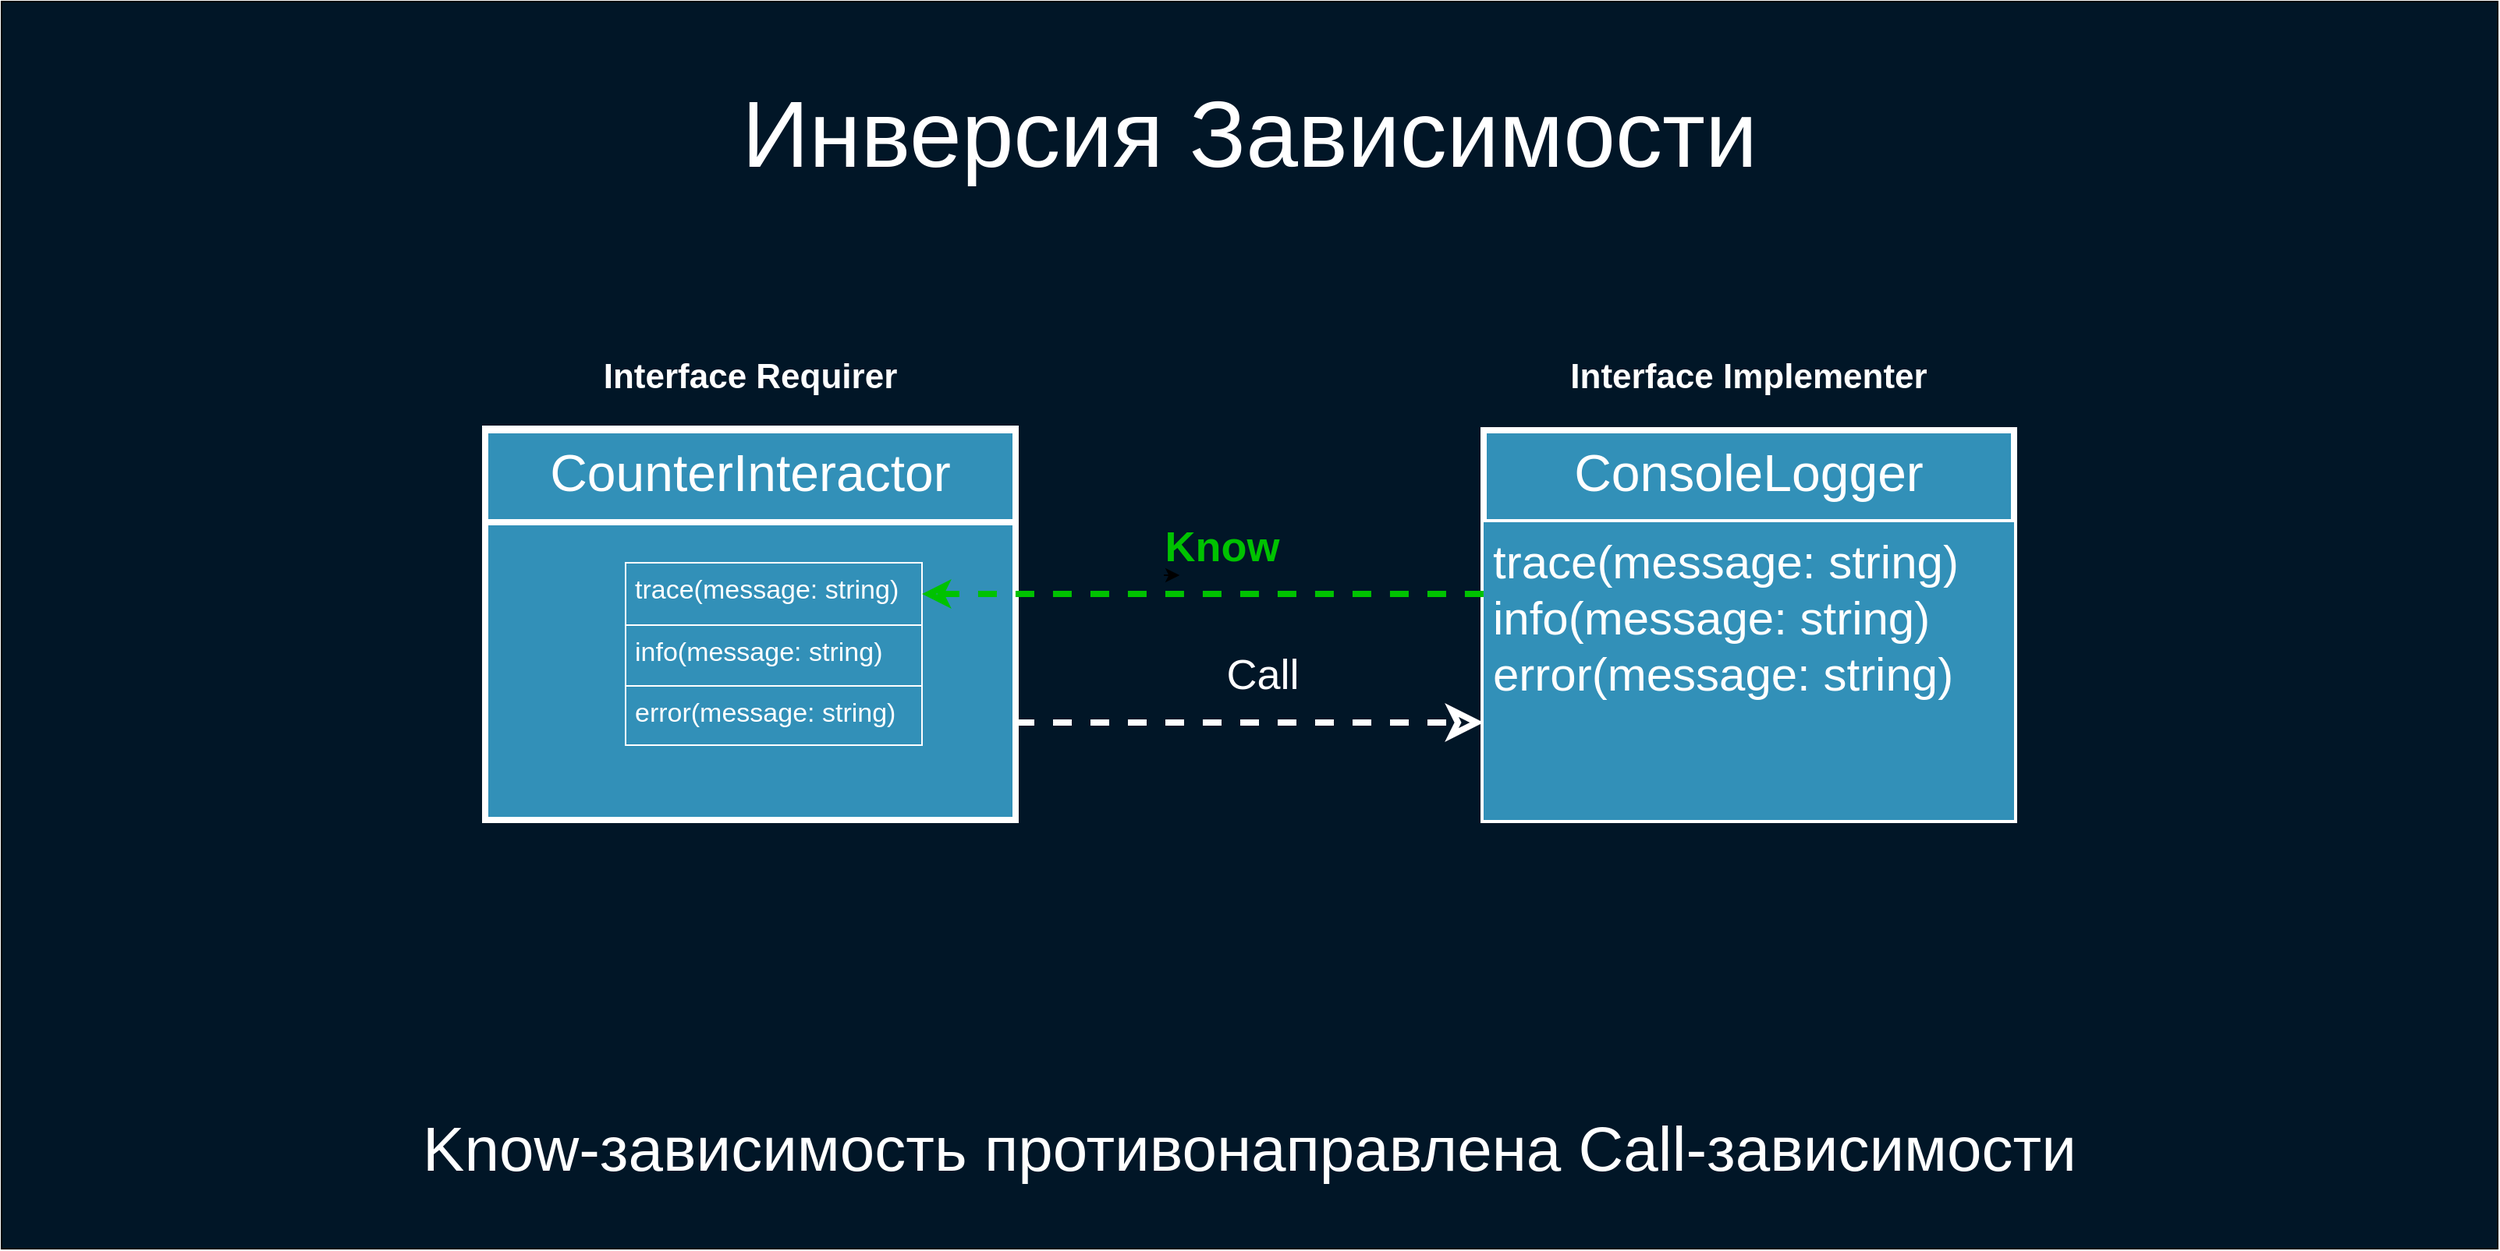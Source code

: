 <mxfile version="13.0.3" type="device"><diagram name="Page-1" id="b5b7bab2-c9e2-2cf4-8b2a-24fd1a2a6d21"><mxGraphModel dx="4154" dy="967" grid="1" gridSize="10" guides="1" tooltips="1" connect="1" arrows="1" fold="1" page="1" pageScale="1" pageWidth="827" pageHeight="1169" background="#ffffff" math="0" shadow="0"><root><mxCell id="0"/><mxCell id="1" parent="0"/><mxCell id="crDRbli0xWPwZ9U8P9Jx-28" value="" style="rounded=0;whiteSpace=wrap;html=1;fillColor=#011627;fontSize=30;fontColor=#FFFFFF;strokeColor=#000000;" parent="1" vertex="1"><mxGeometry x="-1860" y="90" width="1600" height="800" as="geometry"/></mxCell><mxCell id="cLPxnj6lvpPJeD9SZapH-14" value="" style="group" vertex="1" connectable="0" parent="1"><mxGeometry x="-1550" y="364" width="340" height="250" as="geometry"/></mxCell><mxCell id="cLPxnj6lvpPJeD9SZapH-4" value="InterfaceRequirer" style="swimlane;fontStyle=0;align=center;verticalAlign=top;childLayout=stackLayout;horizontal=1;startSize=59;horizontalStack=0;resizeParent=1;resizeParentMax=0;resizeLast=0;collapsible=1;marginBottom=0;strokeColor=#FFFFFF;strokeWidth=4;fillColor=#3290B8;fontSize=33;fontColor=#FFFFFF;labelBackgroundColor=none;" vertex="1" parent="cLPxnj6lvpPJeD9SZapH-14"><mxGeometry width="340" height="250" as="geometry"/></mxCell><mxCell id="cLPxnj6lvpPJeD9SZapH-5" value="" style="text;strokeColor=none;fillColor=#3290B8;align=left;verticalAlign=top;spacingLeft=4;spacingRight=4;overflow=hidden;rotatable=0;points=[[0,0.5],[1,0.5]];portConstraint=eastwest;fontColor=#FFFFFF;fontSize=30;labelBackgroundColor=none;" vertex="1" parent="cLPxnj6lvpPJeD9SZapH-4"><mxGeometry y="59" width="340" height="191" as="geometry"/></mxCell><mxCell id="cLPxnj6lvpPJeD9SZapH-7" value="trace(message: string)" style="text;strokeColor=#FFFFFF;fillColor=#3290B8;align=left;verticalAlign=top;spacingLeft=4;spacingRight=4;overflow=hidden;rotatable=0;points=[[0,0.5],[1,0.5]];portConstraint=eastwest;fontColor=#FFFFFF;fontSize=17;labelBackgroundColor=none;" vertex="1" parent="cLPxnj6lvpPJeD9SZapH-14"><mxGeometry x="90" y="86" width="190" height="40" as="geometry"/></mxCell><mxCell id="cLPxnj6lvpPJeD9SZapH-8" value="info(message: string)" style="text;strokeColor=#FFFFFF;fillColor=#3290B8;align=left;verticalAlign=top;spacingLeft=4;spacingRight=4;overflow=hidden;rotatable=0;points=[[0,0.5],[1,0.5]];portConstraint=eastwest;fontColor=#FFFFFF;fontSize=17;labelBackgroundColor=none;" vertex="1" parent="cLPxnj6lvpPJeD9SZapH-14"><mxGeometry x="90" y="126" width="190" height="39" as="geometry"/></mxCell><mxCell id="cLPxnj6lvpPJeD9SZapH-9" value="error(message: string)" style="text;strokeColor=#FFFFFF;fillColor=#3290B8;align=left;verticalAlign=top;spacingLeft=4;spacingRight=4;overflow=hidden;rotatable=0;points=[[0,0.5],[1,0.5]];portConstraint=eastwest;fontColor=#FFFFFF;fontSize=17;labelBackgroundColor=none;" vertex="1" parent="cLPxnj6lvpPJeD9SZapH-14"><mxGeometry x="90" y="165" width="190" height="38" as="geometry"/></mxCell><mxCell id="jOwIxk3vogOaWyEmxDxG-9" value="Инверсия Зависимости" style="text;html=1;strokeColor=none;fillColor=none;align=center;verticalAlign=middle;whiteSpace=wrap;rounded=0;fontSize=60;fontColor=#FFFFFF;" parent="1" vertex="1"><mxGeometry x="-1679.06" y="140" width="1238.13" height="70" as="geometry"/></mxCell><mxCell id="HJhdJmxSS5BMoj7pObH_-2" style="edgeStyle=orthogonalEdgeStyle;rounded=0;orthogonalLoop=1;jettySize=auto;html=1;exitX=0.5;exitY=1;exitDx=0;exitDy=0;entryX=0.553;entryY=0.974;entryDx=0;entryDy=0;entryPerimeter=0;fontSize=33;fontColor=#FFFFFF;" parent="1" edge="1"><mxGeometry relative="1" as="geometry"><mxPoint x="-1115.0" y="458" as="sourcePoint"/><mxPoint x="-1104.93" y="457.48" as="targetPoint"/></mxGeometry></mxCell><mxCell id="lnrhcF5-zrZUQGdcZG1h-1" value="ConsoleLogger" style="swimlane;fontStyle=0;align=center;verticalAlign=top;childLayout=stackLayout;horizontal=1;startSize=59;horizontalStack=0;resizeParent=1;resizeParentMax=0;resizeLast=0;collapsible=1;marginBottom=0;strokeColor=#FFFFFF;strokeWidth=4;fillColor=#3290B8;fontSize=33;fontColor=#FFFFFF;labelBackgroundColor=none;" parent="1" vertex="1"><mxGeometry x="-910" y="365" width="340" height="250" as="geometry"/></mxCell><mxCell id="lnrhcF5-zrZUQGdcZG1h-2" value="trace(message: string)&#10;info(message: string)&#10;error(message: string)" style="text;strokeColor=none;fillColor=#3290B8;align=left;verticalAlign=top;spacingLeft=4;spacingRight=4;overflow=hidden;rotatable=0;points=[[0,0.5],[1,0.5]];portConstraint=eastwest;fontColor=#FFFFFF;fontSize=30;labelBackgroundColor=none;" parent="lnrhcF5-zrZUQGdcZG1h-1" vertex="1"><mxGeometry y="59" width="340" height="191" as="geometry"/></mxCell><mxCell id="HJhdJmxSS5BMoj7pObH_-7" value="CounterInteractor" style="swimlane;fontStyle=0;align=center;verticalAlign=top;childLayout=stackLayout;horizontal=1;startSize=59;horizontalStack=0;resizeParent=1;resizeParentMax=0;resizeLast=0;collapsible=1;marginBottom=0;strokeColor=#FFFFFF;strokeWidth=4;fillColor=#3290B8;fontSize=33;fontColor=#FFFFFF;labelBackgroundColor=none;" parent="1" vertex="1"><mxGeometry x="-1550" y="365" width="340" height="250" as="geometry"/></mxCell><mxCell id="cLPxnj6lvpPJeD9SZapH-2" value="Call" style="endArrow=classic;endSize=12;dashed=1;html=1;strokeColor=#FFFFFF;strokeWidth=4;fontSize=27;labelBackgroundColor=none;fontColor=#FFFFFF;entryX=0;entryY=0.75;entryDx=0;entryDy=0;exitX=1;exitY=0.75;exitDx=0;exitDy=0;endFill=0;fontStyle=0" edge="1" parent="1" source="HJhdJmxSS5BMoj7pObH_-7" target="lnrhcF5-zrZUQGdcZG1h-1"><mxGeometry x="0.125" y="32" width="160" relative="1" as="geometry"><mxPoint x="-1590" y="790" as="sourcePoint"/><mxPoint x="-1430" y="790" as="targetPoint"/><Array as="points"/><mxPoint x="-11" y="2" as="offset"/></mxGeometry></mxCell><mxCell id="cLPxnj6lvpPJeD9SZapH-26" value="Know" style="endArrow=none;endSize=12;dashed=1;html=1;strokeColor=#00C200;strokeWidth=4;fontSize=27;labelBackgroundColor=none;fontColor=#00C200;entryX=0;entryY=0.75;entryDx=0;entryDy=0;exitX=1;exitY=0.5;exitDx=0;exitDy=0;startArrow=classic;startFill=0;endFill=0;fontStyle=1" edge="1" parent="1" source="cLPxnj6lvpPJeD9SZapH-7"><mxGeometry x="0.125" y="32" width="160" relative="1" as="geometry"><mxPoint x="-1209.99" y="470" as="sourcePoint"/><mxPoint x="-909.99" y="470" as="targetPoint"/><Array as="points"/><mxPoint x="-11" y="2" as="offset"/></mxGeometry></mxCell><mxCell id="cLPxnj6lvpPJeD9SZapH-27" value="&lt;span&gt;Know-зависимость противонаправлена Call-зависимости&lt;/span&gt;" style="text;html=1;strokeColor=none;fillColor=none;align=center;verticalAlign=middle;whiteSpace=wrap;rounded=0;fontSize=40;fontColor=#FFFFFF;fontStyle=0" vertex="1" parent="1"><mxGeometry x="-1645" y="790" width="1170" height="70" as="geometry"/></mxCell><mxCell id="cLPxnj6lvpPJeD9SZapH-28" value="Interface Requirer" style="text;align=center;fontStyle=1;verticalAlign=middle;spacingLeft=3;spacingRight=3;strokeColor=none;rotatable=0;points=[[0,0.5],[1,0.5]];portConstraint=eastwest;labelBackgroundColor=none;fillColor=none;fontSize=22;fontColor=#FFFFFF;strokeWidth=4;" vertex="1" parent="1"><mxGeometry x="-1520" y="300" width="280" height="56" as="geometry"/></mxCell><mxCell id="cLPxnj6lvpPJeD9SZapH-29" value="Interface Implementer" style="text;align=center;fontStyle=1;verticalAlign=middle;spacingLeft=3;spacingRight=3;strokeColor=none;rotatable=0;points=[[0,0.5],[1,0.5]];portConstraint=eastwest;labelBackgroundColor=none;fillColor=none;fontSize=22;fontColor=#FFFFFF;strokeWidth=4;" vertex="1" parent="1"><mxGeometry x="-910" y="300" width="340" height="56" as="geometry"/></mxCell></root></mxGraphModel></diagram></mxfile>